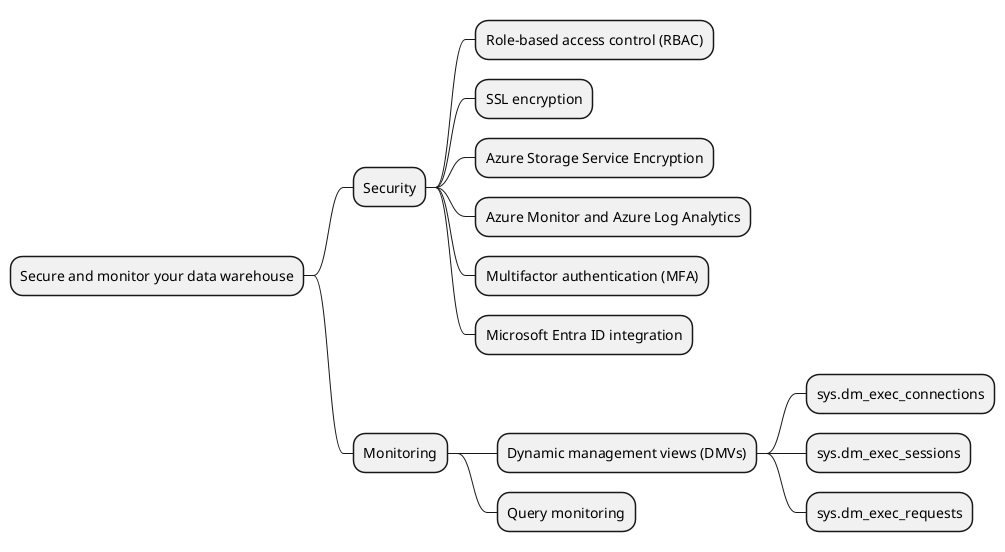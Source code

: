 @startmindmap
* Secure and monitor your data warehouse
** Security
*** Role-based access control (RBAC)
*** SSL encryption
*** Azure Storage Service Encryption
*** Azure Monitor and Azure Log Analytics
*** Multifactor authentication (MFA)
*** Microsoft Entra ID integration
** Monitoring
*** Dynamic management views (DMVs)
**** sys.dm_exec_connections
**** sys.dm_exec_sessions
**** sys.dm_exec_requests
*** Query monitoring
@endmindmap